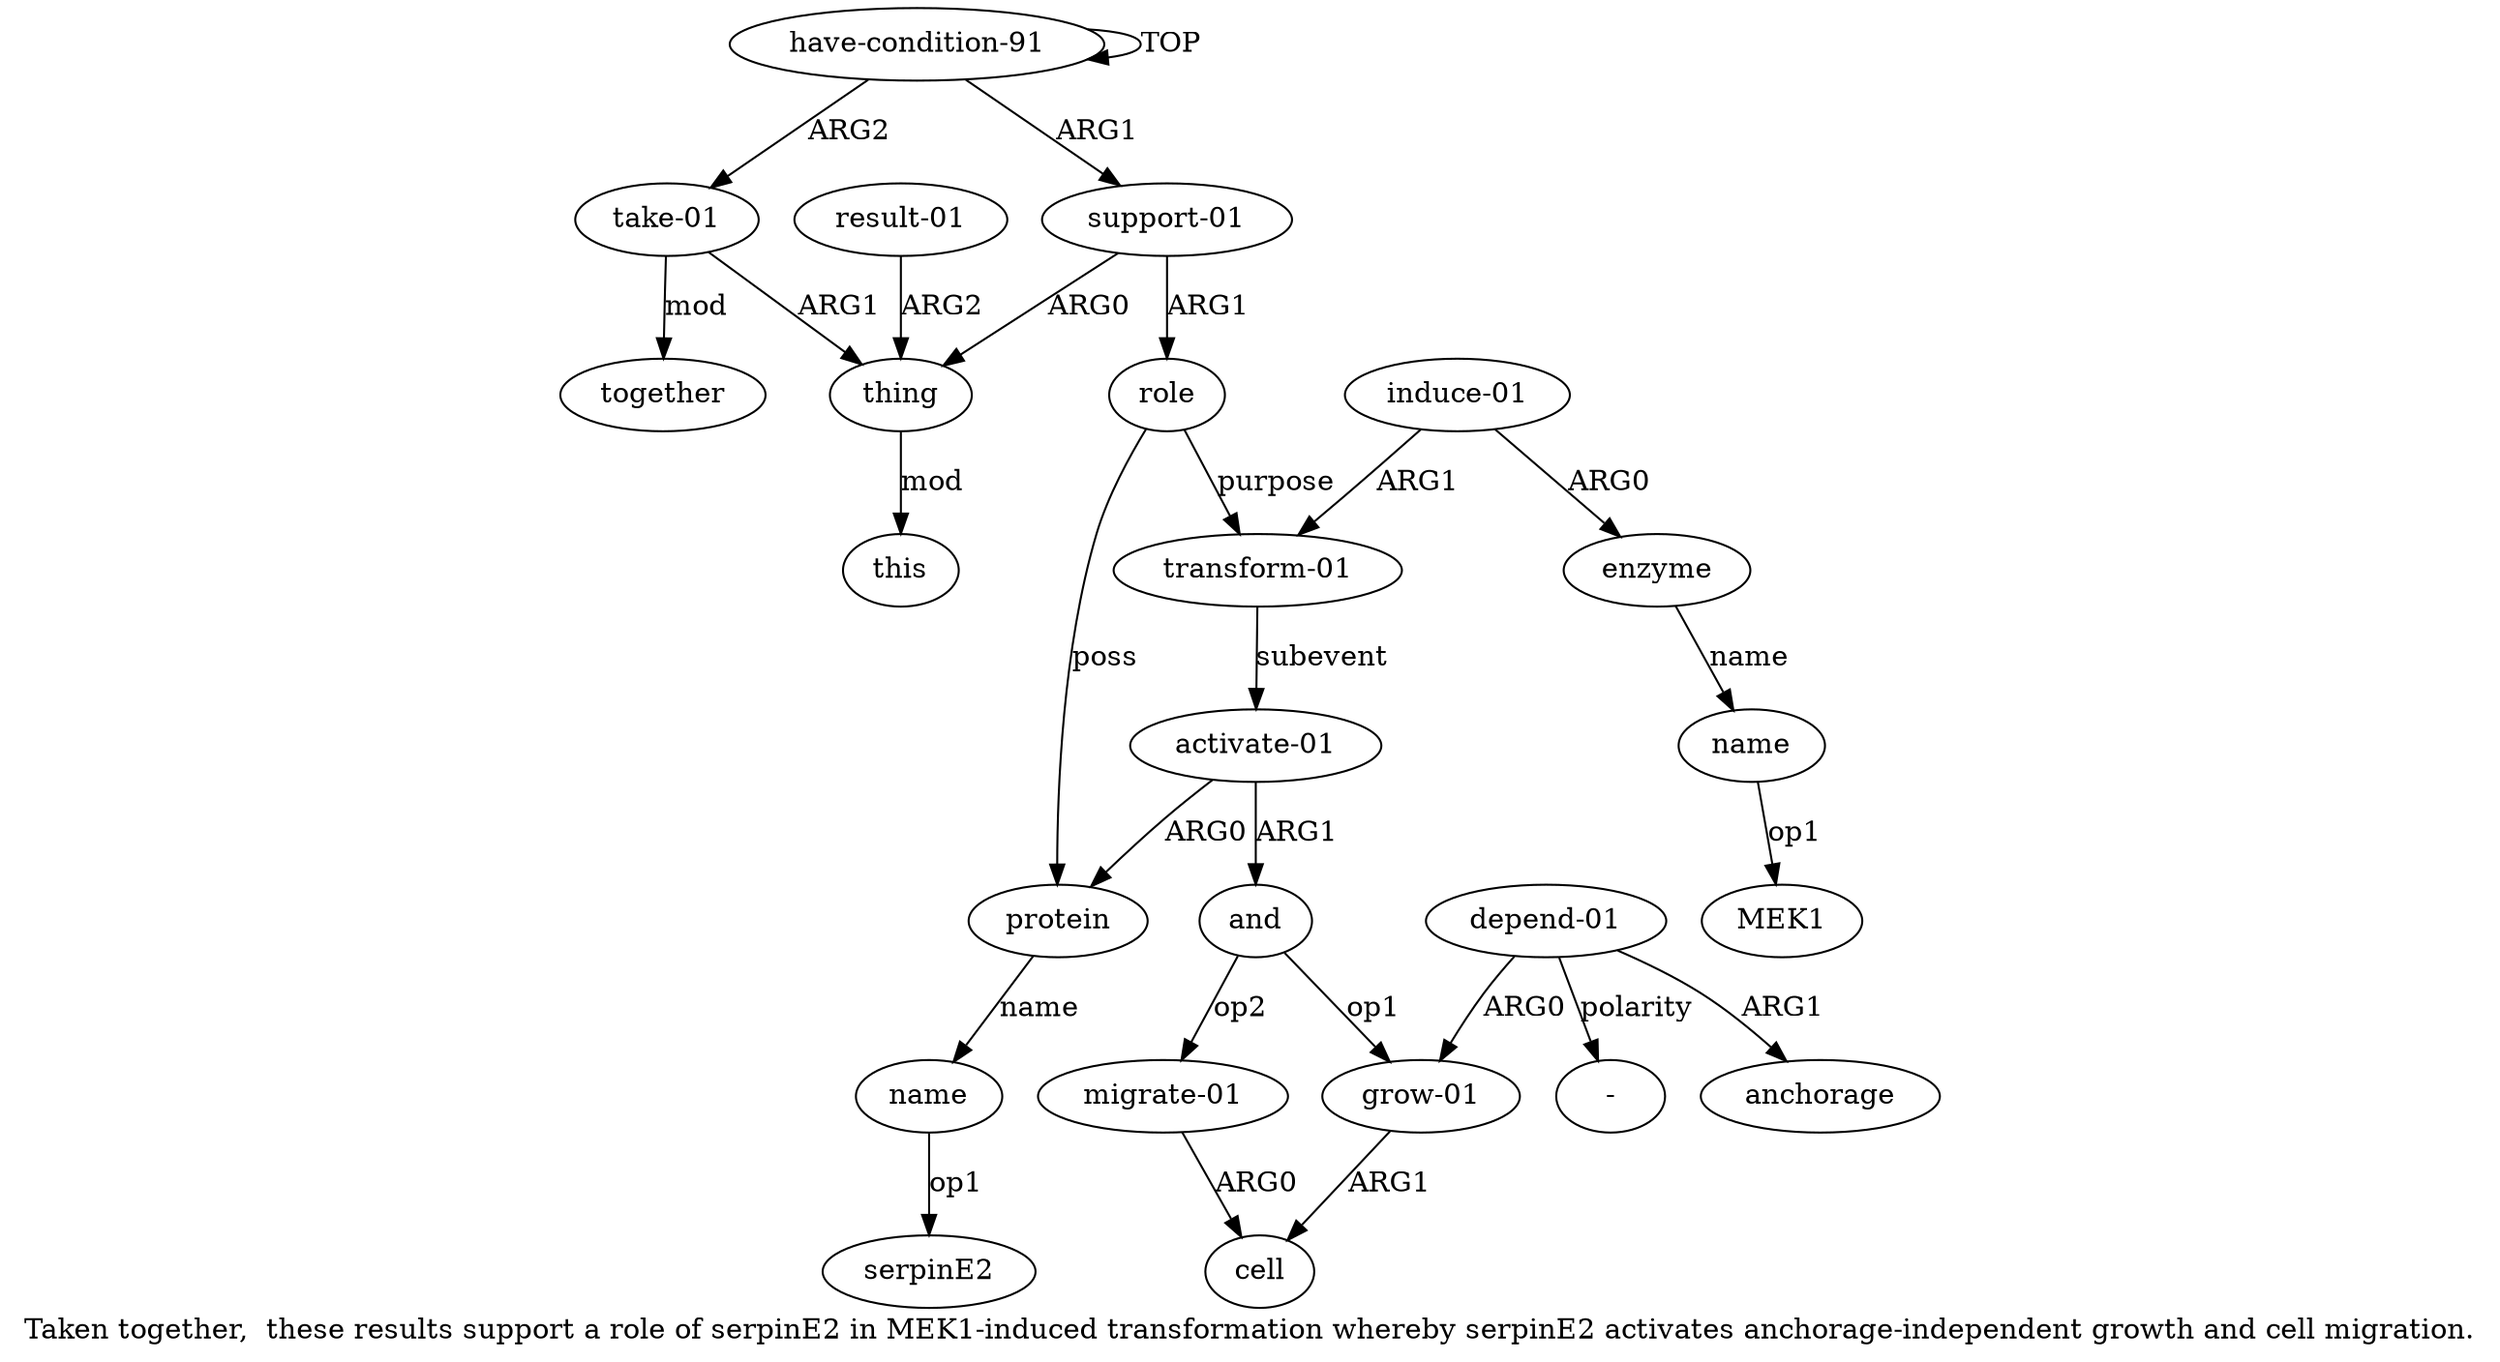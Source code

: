 digraph  {
	graph [label="Taken together,  these results support a role of serpinE2 in MEK1-induced transformation whereby serpinE2 activates anchorage-independent \
growth and cell migration."];
	node [label="\N"];
	a20	 [color=black,
		gold_ind=20,
		gold_label=together,
		label=together,
		test_ind=20,
		test_label=together];
	"a7 serpinE2"	 [color=black,
		gold_ind=-1,
		gold_label=serpinE2,
		label=serpinE2,
		test_ind=-1,
		test_label=serpinE2];
	"a16 -"	 [color=black,
		gold_ind=-1,
		gold_label="-",
		label="-",
		test_ind=-1,
		test_label="-"];
	a15	 [color=black,
		gold_ind=15,
		gold_label=cell,
		label=cell,
		test_ind=15,
		test_label=cell];
	a14	 [color=black,
		gold_ind=14,
		gold_label="grow-01",
		label="grow-01",
		test_ind=14,
		test_label="grow-01"];
	a14 -> a15 [key=0,
	color=black,
	gold_label=ARG1,
	label=ARG1,
	test_label=ARG1];
a17 [color=black,
	gold_ind=17,
	gold_label=anchorage,
	label=anchorage,
	test_ind=17,
	test_label=anchorage];
a16 [color=black,
	gold_ind=16,
	gold_label="depend-01",
	label="depend-01",
	test_ind=16,
	test_label="depend-01"];
a16 -> "a16 -" [key=0,
color=black,
gold_label=polarity,
label=polarity,
test_label=polarity];
a16 -> a14 [key=0,
color=black,
gold_label=ARG0,
label=ARG0,
test_label=ARG0];
a16 -> a17 [key=0,
color=black,
gold_label=ARG1,
label=ARG1,
test_label=ARG1];
a11 [color=black,
gold_ind=11,
gold_label=name,
label=name,
test_ind=11,
test_label=name];
"a11 MEK1" [color=black,
gold_ind=-1,
gold_label=MEK1,
label=MEK1,
test_ind=-1,
test_label=MEK1];
a11 -> "a11 MEK1" [key=0,
color=black,
gold_label=op1,
label=op1,
test_label=op1];
a10 [color=black,
gold_ind=10,
gold_label=enzyme,
label=enzyme,
test_ind=10,
test_label=enzyme];
a10 -> a11 [key=0,
color=black,
gold_label=name,
label=name,
test_label=name];
a13 [color=black,
gold_ind=13,
gold_label=and,
label=and,
test_ind=13,
test_label=and];
a13 -> a14 [key=0,
color=black,
gold_label=op1,
label=op1,
test_label=op1];
a18 [color=black,
gold_ind=18,
gold_label="migrate-01",
label="migrate-01",
test_ind=18,
test_label="migrate-01"];
a13 -> a18 [key=0,
color=black,
gold_label=op2,
label=op2,
test_label=op2];
a12 [color=black,
gold_ind=12,
gold_label="activate-01",
label="activate-01",
test_ind=12,
test_label="activate-01"];
a12 -> a13 [key=0,
color=black,
gold_label=ARG1,
label=ARG1,
test_label=ARG1];
a6 [color=black,
gold_ind=6,
gold_label=protein,
label=protein,
test_ind=6,
test_label=protein];
a12 -> a6 [key=0,
color=black,
gold_label=ARG0,
label=ARG0,
test_label=ARG0];
a19 [color=black,
gold_ind=19,
gold_label="take-01",
label="take-01",
test_ind=19,
test_label="take-01"];
a19 -> a20 [key=0,
color=black,
gold_label=mod,
label=mod,
test_label=mod];
a2 [color=black,
gold_ind=2,
gold_label=thing,
label=thing,
test_ind=2,
test_label=thing];
a19 -> a2 [key=0,
color=black,
gold_label=ARG1,
label=ARG1,
test_label=ARG1];
a18 -> a15 [key=0,
color=black,
gold_label=ARG0,
label=ARG0,
test_label=ARG0];
a1 [color=black,
gold_ind=1,
gold_label="support-01",
label="support-01",
test_ind=1,
test_label="support-01"];
a1 -> a2 [key=0,
color=black,
gold_label=ARG0,
label=ARG0,
test_label=ARG0];
a5 [color=black,
gold_ind=5,
gold_label=role,
label=role,
test_ind=5,
test_label=role];
a1 -> a5 [key=0,
color=black,
gold_label=ARG1,
label=ARG1,
test_label=ARG1];
a0 [color=black,
gold_ind=0,
gold_label="have-condition-91",
label="have-condition-91",
test_ind=0,
test_label="have-condition-91"];
a0 -> a19 [key=0,
color=black,
gold_label=ARG2,
label=ARG2,
test_label=ARG2];
a0 -> a1 [key=0,
color=black,
gold_label=ARG1,
label=ARG1,
test_label=ARG1];
a0 -> a0 [key=0,
color=black,
gold_label=TOP,
label=TOP,
test_label=TOP];
a3 [color=black,
gold_ind=3,
gold_label=this,
label=this,
test_ind=3,
test_label=this];
a2 -> a3 [key=0,
color=black,
gold_label=mod,
label=mod,
test_label=mod];
a5 -> a6 [key=0,
color=black,
gold_label=poss,
label=poss,
test_label=poss];
a8 [color=black,
gold_ind=8,
gold_label="transform-01",
label="transform-01",
test_ind=8,
test_label="transform-01"];
a5 -> a8 [key=0,
color=black,
gold_label=purpose,
label=purpose,
test_label=purpose];
a4 [color=black,
gold_ind=4,
gold_label="result-01",
label="result-01",
test_ind=4,
test_label="result-01"];
a4 -> a2 [key=0,
color=black,
gold_label=ARG2,
label=ARG2,
test_label=ARG2];
a7 [color=black,
gold_ind=7,
gold_label=name,
label=name,
test_ind=7,
test_label=name];
a7 -> "a7 serpinE2" [key=0,
color=black,
gold_label=op1,
label=op1,
test_label=op1];
a6 -> a7 [key=0,
color=black,
gold_label=name,
label=name,
test_label=name];
a9 [color=black,
gold_ind=9,
gold_label="induce-01",
label="induce-01",
test_ind=9,
test_label="induce-01"];
a9 -> a10 [key=0,
color=black,
gold_label=ARG0,
label=ARG0,
test_label=ARG0];
a9 -> a8 [key=0,
color=black,
gold_label=ARG1,
label=ARG1,
test_label=ARG1];
a8 -> a12 [key=0,
color=black,
gold_label=subevent,
label=subevent,
test_label=subevent];
}
